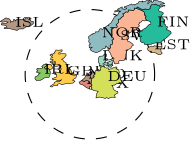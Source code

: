 <?xml version="1.0"?>
<!DOCTYPE ipe SYSTEM "ipe.dtd">
<ipe version="70212" creator="Ipe 7.2.12">
<info created="D:20100318161905" modified="D:20191031142632"/>
<ipestyle name="basic">
<symbol name="arrow/arc(spx)">
<path stroke="sym-stroke" fill="sym-stroke" pen="sym-pen">
0 0 m
-1 0.333 l
-1 -0.333 l
h
</path>
</symbol>
<symbol name="arrow/farc(spx)">
<path stroke="sym-stroke" fill="white" pen="sym-pen">
0 0 m
-1 0.333 l
-1 -0.333 l
h
</path>
</symbol>
<symbol name="mark/circle(sx)" transformations="translations">
<path fill="sym-stroke">
0.6 0 0 0.6 0 0 e
0.4 0 0 0.4 0 0 e
</path>
</symbol>
<symbol name="mark/disk(sx)" transformations="translations">
<path fill="sym-stroke">
0.6 0 0 0.6 0 0 e
</path>
</symbol>
<symbol name="mark/fdisk(sfx)" transformations="translations">
<group>
<path fill="sym-stroke" fillrule="eofill">
0.6 0 0 0.6 0 0 e
0.4 0 0 0.4 0 0 e
</path>
<path fill="sym-fill">
0.4 0 0 0.4 0 0 e
</path>
</group>
</symbol>
<symbol name="mark/box(sx)" transformations="translations">
<path fill="sym-stroke" fillrule="eofill">
-0.6 -0.6 m
0.6 -0.6 l
0.6 0.6 l
-0.6 0.6 l
h
-0.4 -0.4 m
0.4 -0.4 l
0.4 0.4 l
-0.4 0.4 l
h
</path>
</symbol>
<symbol name="mark/square(sx)" transformations="translations">
<path fill="sym-stroke">
-0.6 -0.6 m
0.6 -0.6 l
0.6 0.6 l
-0.6 0.6 l
h
</path>
</symbol>
<symbol name="mark/fsquare(sfx)" transformations="translations">
<group>
<path fill="sym-stroke" fillrule="eofill">
-0.6 -0.6 m
0.6 -0.6 l
0.6 0.6 l
-0.6 0.6 l
h
-0.4 -0.4 m
0.4 -0.4 l
0.4 0.4 l
-0.4 0.4 l
h
</path>
<path fill="sym-fill">
-0.4 -0.4 m
0.4 -0.4 l
0.4 0.4 l
-0.4 0.4 l
h
</path>
</group>
</symbol>
<symbol name="mark/cross(sx)" transformations="translations">
<group>
<path fill="sym-stroke">
-0.43 -0.57 m
0.57 0.43 l
0.43 0.57 l
-0.57 -0.43 l
h
</path>
<path fill="sym-stroke">
-0.43 0.57 m
0.57 -0.43 l
0.43 -0.57 l
-0.57 0.43 l
h
</path>
</group>
</symbol>
<symbol name="arrow/fnormal(spx)">
<path stroke="sym-stroke" fill="white" pen="sym-pen">
0 0 m
-1 0.333 l
-1 -0.333 l
h
</path>
</symbol>
<symbol name="arrow/pointed(spx)">
<path stroke="sym-stroke" fill="sym-stroke" pen="sym-pen">
0 0 m
-1 0.333 l
-0.8 0 l
-1 -0.333 l
h
</path>
</symbol>
<symbol name="arrow/fpointed(spx)">
<path stroke="sym-stroke" fill="white" pen="sym-pen">
0 0 m
-1 0.333 l
-0.8 0 l
-1 -0.333 l
h
</path>
</symbol>
<symbol name="arrow/linear(spx)">
<path stroke="sym-stroke" pen="sym-pen">
-1 0.333 m
0 0 l
-1 -0.333 l
</path>
</symbol>
<symbol name="arrow/fdouble(spx)">
<path stroke="sym-stroke" fill="white" pen="sym-pen">
0 0 m
-1 0.333 l
-1 -0.333 l
h
-1 0 m
-2 0.333 l
-2 -0.333 l
h
</path>
</symbol>
<symbol name="arrow/double(spx)">
<path stroke="sym-stroke" fill="sym-stroke" pen="sym-pen">
0 0 m
-1 0.333 l
-1 -0.333 l
h
-1 0 m
-2 0.333 l
-2 -0.333 l
h
</path>
</symbol>
<pen name="heavier" value="0.8"/>
<pen name="fat" value="1.2"/>
<pen name="ultrafat" value="2"/>
<symbolsize name="large" value="5"/>
<symbolsize name="small" value="2"/>
<symbolsize name="tiny" value="1.1"/>
<arrowsize name="large" value="10"/>
<arrowsize name="small" value="5"/>
<arrowsize name="tiny" value="3"/>
<color name="red" value="1 0 0"/>
<color name="green" value="0 1 0"/>
<color name="blue" value="0 0 1"/>
<color name="yellow" value="1 1 0"/>
<color name="orange" value="1 0.647 0"/>
<color name="gold" value="1 0.843 0"/>
<color name="purple" value="0.627 0.125 0.941"/>
<color name="gray" value="0.745"/>
<color name="brown" value="0.647 0.165 0.165"/>
<color name="navy" value="0 0 0.502"/>
<color name="pink" value="1 0.753 0.796"/>
<color name="seagreen" value="0.18 0.545 0.341"/>
<color name="turquoise" value="0.251 0.878 0.816"/>
<color name="violet" value="0.933 0.51 0.933"/>
<color name="darkblue" value="0 0 0.545"/>
<color name="darkcyan" value="0 0.545 0.545"/>
<color name="darkgray" value="0.663"/>
<color name="darkgreen" value="0 0.392 0"/>
<color name="darkmagenta" value="0.545 0 0.545"/>
<color name="darkorange" value="1 0.549 0"/>
<color name="darkred" value="0.545 0 0"/>
<color name="lightblue" value="0.678 0.847 0.902"/>
<color name="lightcyan" value="0.878 1 1"/>
<color name="lightgray" value="0.827"/>
<color name="lightgreen" value="0.565 0.933 0.565"/>
<color name="lightyellow" value="1 1 0.878"/>
<dashstyle name="dashed" value="[4] 0"/>
<dashstyle name="dotted" value="[1 3] 0"/>
<dashstyle name="dash dotted" value="[4 2 1 2] 0"/>
<dashstyle name="dash dot dotted" value="[4 2 1 2 1 2] 0"/>
<textsize name="large" value="\large"/>
<textsize name="Large" value="\Large"/>
<textsize name="LARGE" value="\LARGE"/>
<textsize name="huge" value="\huge"/>
<textsize name="Huge" value="\Huge"/>
<textsize name="small" value="\small"/>
<textsize name="footnote" value="\footnotesize"/>
<textsize name="tiny" value="\tiny"/>
<textstyle name="center" begin="\begin{center}" end="\end{center}"/>
<textstyle name="itemize" begin="\begin{itemize}" end="\end{itemize}"/>
<textstyle name="item" begin="\begin{itemize}\item{}" end="\end{itemize}"/>
<gridsize name="4 pts" value="4"/>
<gridsize name="8 pts (~3 mm)" value="8"/>
<gridsize name="16 pts (~6 mm)" value="16"/>
<gridsize name="32 pts (~12 mm)" value="32"/>
<gridsize name="10 pts (~3.5 mm)" value="10"/>
<gridsize name="20 pts (~7 mm)" value="20"/>
<gridsize name="14 pts (~5 mm)" value="14"/>
<gridsize name="28 pts (~10 mm)" value="28"/>
<gridsize name="56 pts (~20 mm)" value="56"/>
<anglesize name="90 deg" value="90"/>
<anglesize name="60 deg" value="60"/>
<anglesize name="45 deg" value="45"/>
<anglesize name="30 deg" value="30"/>
<anglesize name="22.5 deg" value="22.5"/>
<tiling name="falling" angle="-60" step="4" width="1"/>
<tiling name="rising" angle="30" step="4" width="1"/>
</ipestyle>
<page>
<layer name="alpha"/>
<view layers="alpha" active="alpha"/>
<path layer="alpha" matrix="0.438581 0 0 0.438581 160.636 287.589" stroke="black" dash="dashed">
53.1367 0 0 53.1367 300.11 498.709 e
</path>
<group>
<path stroke="black" fill="0.867 0.529 0.475" pen="0.2">
288.371 503.456 m
289.254 504.049 l
290.284 503.749 l
290.756 504.049 l
291.571 504.049 l
291.829 503.706 l
292.344 503.534 l
292.258 502.976 l
292.687 502.89 l
293.074 502.418 l
292.644 501.989 l
292.172 501.817 l
292.216 500.99 l
290.91 501.57 l
289.967 502.368 l
288.734 502.803 l
h
</path>
<text transformations="translations" pos="290.75 502.857" stroke="black" type="label" valign="baseline" size="tiny">BEL</text>
</group>
<group>
<path stroke="black" fill="0.996 0.965 0.608" pen="0.2">
292.644 501.989 m
292.988 501.56 l
292.941 500.917 l
292.216 500.99 l
292.172 501.817 l
h
</path>
<text transformations="translations" pos="292.536 501.462" stroke="black" type="label" valign="baseline" size="tiny">LUX</text>
</group>
<group>
<path stroke="black" fill="0.706 0.592 0.506" pen="0.2">
289.254 504.049 m
290.284 504.908 l
290.928 505.852 l
291.142 506.839 l
291.4 506.753 l
291.528 505.637 l
292.172 505.938 l
291.829 506.109 l
291.829 506.667 l
292.215 507.054 l
293.159 507.182 l
294.104 506.968 l
294.147 506.367 l
293.503 505.766 l
293.889 505.465 l
293.503 505.036 l
292.687 504.693 l
292.902 504.049 l
292.687 502.89 l
292.258 502.976 l
292.344 503.534 l
291.829 503.706 l
291.571 504.049 l
290.756 504.049 l
290.284 503.749 l
h
</path>
<text matrix="1 0 0 1 -0.557986 -0.128766" transformations="translations" pos="291.978 504.921" stroke="black" type="label" valign="baseline" size="tiny">NLD</text>
</group>
<group>
<path stroke="black" fill="1 0.8 0.302" pen="0.2">
286.904 503.784 m
286.131 503.14 l
284.028 503.011 l
282.612 502.711 l
281.882 502.711 l
281.41 502.968 l
280.723 502.754 l
280.552 502.196 l
279.865 502.281 l
279.092 502.153 l
278.62 501.723 l
277.933 501.938 l
278.277 502.239 l
279.393 502.925 l
279.436 503.355 l
280.037 503.698 l
281.281 503.698 l
282.14 504.385 l
281.195 503.998 l
280.637 503.998 l
279.779 504.513 l
279.006 504.342 l
278.706 504.728 l
280.251 505.372 l
280.294 506.273 l
279.564 506.23 l
279.951 506.66 l
279.65 507.089 l
280.037 507.175 l
280.68 506.917 l
281.582 507.003 l
281.71 507.818 l
282.054 508.291 l
281.539 508.248 l
281.067 508.891 l
281.839 509.492 l
281.195 509.492 l
280.122 509.063 l
279.35 509.407 l
279.994 510.222 l
279.779 510.952 l
279.307 510.952 l
279.607 510.222 l
279.135 510.394 l
278.878 510.007 l
278.537 510.06 l
278.881 510.876 l
278.065 510.447 l
277.851 510.79 l
279.052 511.391 l
278.967 511.648 l
278.151 511.563 l
278.194 512.249 l
278.709 512.249 l
278.838 512.421 l
277.851 513.237 l
278.409 513.623 l
278.795 513.022 l
279.01 513.88 l
279.696 513.966 l
279.482 514.267 l
279.868 514.653 l
280.04 515.082 l
280.812 514.953 l
282.272 515.125 l
282.229 514.567 l
281.027 514.009 l
281.113 513.537 l
281.885 513.752 l
283.559 513.666 l
283.731 513.151 l
282.83 512.078 l
282.057 511.691 l
282.572 511.434 l
282.744 511.047 l
283.688 510.404 l
283.86 509.331 l
284.16 508.901 l
284.761 508.816 l
285.62 507.356 l
285.791 506.627 l
285.362 506.326 l
285.791 506.197 l
286.049 506.455 l
286.907 506.369 l
287.508 505.811 l
287.165 504.995 l
286.306 504.523 l
286.049 504.094 l
286.564 504.051 l
h
</path>
<path stroke="black" fill="1 0.8 0.302" pen="0.2">
277.207 509.846 m
276.305 509.116 l
275.79 508.687 l
276.434 508.086 l
276.992 508.601 l
277.636 508.086 l
278.28 508.086 l
278.881 508.601 l
278.494 509.459 l
278.151 509.846 l
h
</path>
<text transformations="translations" pos="283.831 505.87" stroke="black" type="label" valign="baseline" size="tiny">GBR</text>
</group>
<group>
<path stroke="black" fill="0.533 0.78 0.396" pen="0.2">
277.636 508.086 m
278.022 507.185 l
277.894 506.069 l
277.507 505.167 l
275.962 505.038 l
274.546 504.18 l
273 504.094 l
272.485 504.695 l
272.528 505.339 l
273.558 505.854 l
273.859 506.498 l
274.46 506.798 l
273.73 506.798 l
272.958 507.142 l
273.558 507.614 l
273.086 508 l
273.301 508.472 l
274.288 508.429 l
275.061 508.472 l
275.361 508.816 l
274.889 509.116 l
275.705 509.846 l
276.563 510.103 l
277.207 509.846 l
276.305 509.116 l
275.79 508.687 l
276.434 508.086 l
276.992 508.601 l
h
</path>
<text transformations="translations" pos="275.629 506.539" stroke="black" type="label" valign="baseline" size="tiny">IRL</text>
</group>
<group>
<path stroke="black" fill="0.706 0.592 0.506" pen="0.2">
271.83 524.498 m
270.49 523.437 l
269.263 523.382 l
268.203 522.656 l
266.863 522.656 l
266.026 522.098 l
263.125 522.824 l
261.339 522.824 l
261.563 523.158 l
262.455 523.214 l
262.009 523.94 l
260.391 524.107 l
260.335 524.498 l
262.065 524.609 l
262.846 525.111 l
261.842 525.223 l
260.67 525.055 l
260 525.334 l
262.009 526.618 l
263.125 526.339 l
263.683 525.781 l
263.627 525 l
264.129 525.39 l
264.632 525.223 l
264.687 525.948 l
265.078 526.06 l
265.58 525.446 l
265.692 525.948 l
266.473 526.116 l
267.366 526.116 l
269.04 526.171 l
269.095 526.674 l
269.877 526.562 l
270.1 526.116 l
271.16 526.395 l
270.546 526.004 l
271.048 525.502 l
271.997 525.223 l
h
</path>
<text transformations="translations" pos="265.306 523.446" stroke="black" type="label" valign="baseline" size="tiny">ISL</text>
</group>
<group>
<path stroke="black" fill="0.831 0.878 0.353" pen="0.2">
294.104 506.968 m
294.189 507.605 l
295.18 507.605 l
295.543 507.407 l
295.84 507.836 l
296.236 507.836 l
295.906 508.496 l
296.369 508.827 l
295.939 509.091 l
295.675 509.421 l
296.302 509.421 l
296.567 509.223 l
297.491 509.223 l
297.59 508.761 l
298.35 508.529 l
298.878 508.661 l
298.878 508.133 l
299.241 507.935 l
299.505 508.232 l
300.132 508.298 l
300.595 508.661 l
301.156 508.661 l
301.453 508.926 l
301.948 508.926 l
302.047 508.529 l
301.618 508.298 l
302.047 508.166 l
302.642 507.869 l
302.873 506.945 l
302.576 506.35 l
303.236 505.789 l
303.071 505.492 l
303.368 504.997 l
303.335 504.27 l
303.698 504.006 l
303.731 503.445 l
303.566 503.016 l
303.038 503.346 l
302.774 503.313 l
302.378 502.95 l
301.816 502.917 l
301.222 502.421 l
300.76 502.421 l
300.132 502.289 l
300.595 501.728 l
300.628 501.2 l
300.958 500.704 l
301.75 500.209 l
302.246 500.143 l
302.381 499.624 l
301.566 499.152 l
301.051 498.809 l
301.437 497.95 l
300.536 498.079 l
299.72 497.993 l
298.991 497.564 l
298.261 497.95 l
297.832 497.607 l
297.145 497.822 l
295.729 498.122 l
294.464 497.798 l
294.609 499.176 l
295.262 500.192 l
293.594 500.482 l
292.941 500.917 l
292.988 501.56 l
292.644 501.989 l
293.074 502.418 l
292.687 502.89 l
292.902 504.049 l
292.687 504.693 l
293.503 505.036 l
293.889 505.465 l
293.503 505.766 l
294.147 506.367 l
h
</path>
<text transformations="translations" pos="298.506 503.861" stroke="black" type="label" valign="baseline" size="tiny">DEU</text>
</group>
<group>
<path stroke="black" fill="0.62 0.839 0.773" pen="0.2">
295.675 509.421 m
295.875 510.054 l
295.38 510.483 l
295.247 511.77 l
295.677 512.794 l
296.931 512.893 l
297.427 513.52 l
298.153 513.619 l
298.285 512.959 l
297.856 512.464 l
297.955 511.903 l
298.648 511.87 l
298.45 511.341 l
297.922 511.308 l
297.823 510.846 l
297.427 510.516 l
297.922 510.516 l
298.582 510.351 l
298.648 509.657 l
298.384 509.195 l
298.285 509.591 l
297.856 509.624 l
297.427 509.922 l
297.328 510.186 l
296.964 510.153 l
297.03 509.756 l
297.491 509.223 l
296.567 509.223 l
296.302 509.421 l
h
</path>
<path stroke="black" fill="0.62 0.839 0.773" pen="0.2">
300.299 511.341 m
300.629 511.077 l
300.497 510.516 l
300.134 510.285 l
300.464 510.054 l
300.398 509.855 l
299.936 509.855 l
300.563 509.459 l
300.101 509.36 l
299.903 508.832 l
299.176 508.931 l
298.78 509.195 l
298.879 509.558 l
299.309 509.327 l
299.672 509.492 l
299.672 509.822 l
299.011 509.822 l
298.912 510.219 l
298.549 510.681 l
299.044 510.747 l
299.309 511.011 l
299.705 511.044 l
h
</path>
<text transformations="translations" pos="296.553 511.338" stroke="black" type="label" valign="baseline" size="tiny">DNK</text>
</group>
<group>
<path stroke="black" fill="0.835 0.725 0.541" pen="0.2">
317.848 513.491 m
318.343 513.953 l
317.848 514.416 l
317.881 514.878 l
317.683 515.34 l
318.145 515.868 l
318.244 516.463 l
317.122 516.331 l
315.405 516.595 l
315.306 516.364 l
314.348 516.463 l
313.49 516.066 l
312.962 515.736 l
313.127 515.043 l
313.853 514.482 l
314.282 514.68 l
314.48 514.581 l
314.282 514.052 l
315.207 514.251 l
316.131 513.92 l
316.924 513.392 l
h
</path>
<text transformations="translations" pos="315.358 515.356" stroke="black" type="label" valign="baseline" size="tiny">EST</text>
</group>
<group>
<path stroke="black" fill="0.98 0.714 0.58" pen="0.2">
301.002 510.211 m
301.596 510.045 l
302.785 510.31 l
302.521 510.706 l
302.851 511.201 l
304.601 511.333 l
305.03 512.225 l
305.261 513.743 l
305.492 514.668 l
305.162 514.965 l
306.251 515.295 l
306.978 515.724 l
307.374 516.418 l
307.968 516.814 l
307.539 517.342 l
306.582 518.003 l
305.855 518.201 l
305.624 519.488 l
306.02 520.281 l
305.855 520.776 l
306.384 520.809 l
306.384 521.304 l
306.813 521.304 l
307.572 521.833 l
308.1 522.361 l
309.355 522.823 l
309.652 523.318 l
310.147 523.748 l
309.718 524.243 l
310.147 524.639 l
310.147 525.035 l
310.61 525.068 l
311.138 525.662 l
311.897 525.53 l
312.855 525.696 l
312.294 526.29 l
312.161 526.653 l
312.558 527.214 l
311.996 527.577 l
312.062 527.941 l
311.864 528.073 l
311.831 528.733 l
311.105 529.228 l
308.959 530.087 l
308.199 530.186 l
308.332 529.856 l
308.034 529.294 l
307.242 529.393 l
306.152 529.492 l
305.987 528.7 l
305.228 528.799 l
304.436 528.106 l
304.006 528.106 l
304.336 527.644 l
304.303 527.28 l
303.445 526.719 l
303.379 526.29 l
302.454 526.125 l
302.488 524.936 l
301.662 524.111 l
302.091 523.648 l
302.025 523.285 l
301.695 523.021 l
301.035 523.186 l
299.912 522.427 l
299.978 521.205 l
300.209 520.479 l
300.011 519.918 l
300.176 519.554 l
300.771 519.323 l
300.771 518.861 l
300.143 518.63 l
300.473 517.97 l
300.308 517.177 l
299.681 516.979 l
299.483 516.55 l
299.648 515.989 l
299.351 515.361 l
299.021 515.79 l
298.658 515.559 l
299.087 514.701 l
299.582 513.941 l
300.143 512.588 l
301.002 512.027 l
300.54 511.63 l
301.002 510.739 l
h
</path>
<text transformations="translations" pos="303.193 518.592" stroke="black" type="label" valign="baseline" size="tiny">SWE</text>
</group>
<group>
<path stroke="black" fill="0.145 0.737 0.612" pen="0.2">
312.855 525.696 m
314.142 525.233 l
314.209 524.342 l
313.614 524.276 l
312.459 523.054 l
311.204 522.295 l
311.105 521.833 l
310.313 521.833 l
309.883 521.04 l
310.313 519.984 l
310.379 518.267 l
310.94 517.771 l
311.831 517.606 l
311.831 517.144 l
312.789 517.012 l
314.308 517.078 l
314.638 517.375 l
316.09 517.639 l
317.741 517.771 l
318.534 518.531 l
319.986 519.587 l
321.538 521.106 l
321.34 521.733 l
319.689 522.559 l
320.218 523.087 l
320.119 523.483 l
319.491 523.715 l
319.491 524.144 l
318.93 524.408 l
318.798 525.464 l
319.293 525.696 l
317.873 527.214 l
318.633 528.007 l
318.633 528.502 l
318.038 528.799 l
317.279 528.931 l
316.916 529.592 l
317.675 530.549 l
317.246 531.077 l
316.52 531.242 l
315.925 531.606 l
315.298 531.374 l
314.44 531.374 l
313.977 530.648 l
313.911 529.955 l
313.185 529.558 l
312.128 529.856 l
311.468 529.658 l
310.577 529.856 l
309.388 530.582 l
308.959 530.087 l
311.105 529.228 l
311.831 528.733 l
311.864 528.073 l
312.062 527.941 l
311.996 527.577 l
312.558 527.214 l
312.161 526.653 l
312.294 526.29 l
h
</path>
<text transformations="translations" pos="316.362 523.558" stroke="black" type="label" valign="baseline" size="tiny">FIN</text>
</group>
<group>
<path stroke="black" fill="0.561 0.737 0.757" pen="0.2">
299.021 515.79 m
298.459 516.055 l
298.261 516.451 l
297.865 516.451 l
298.063 515.989 l
297.667 515.625 l
297.139 515.625 l
295.851 514.602 l
294.53 514.074 l
293.078 514.635 l
292.351 515.163 l
292.417 515.526 l
293.144 515.989 l
292.582 516.121 l
292.054 515.79 l
291.955 516.88 l
292.516 517.276 l
292.021 517.606 l
291.823 518.267 l
292.021 518.828 l
291.823 519.224 l
291.823 519.918 l
293.045 520.809 l
293.375 520.677 l
293.309 520.974 l
294.134 521.139 l
294.266 521.601 l
295.224 521.568 l
295.851 522.625 l
296.28 522.757 l
296.743 522.427 l
297.304 522.922 l
298.658 523.913 l
299.087 523.781 l
298.955 524.21 l
299.78 524.705 l
300.804 526.356 l
301.101 527.049 l
301.992 527.478 l
302.62 528.172 l
302.686 528.601 l
303.445 529.063 l
302.157 528.931 l
301.167 528.7 l
301.266 529.162 l
302.917 529.393 l
302.19 529.525 l
302.388 529.856 l
303.94 530.582 l
303.775 529.823 l
304.237 529.889 l
304.667 529.625 l
305.525 529.889 l
305.525 530.186 l
304.568 530.186 l
304.733 530.681 l
305.855 530.978 l
307.209 531.639 l
307.605 531.242 l
308.199 531.506 l
308.398 531.209 l
309.157 531.771 l
309.718 531.969 l
309.817 532.398 l
311.336 532.695 l
311.105 532.332 l
311.996 532.497 l
312.558 532.827 l
314.043 532.959 l
313.185 532.266 l
313.086 531.573 l
313.515 532.035 l
314.506 532.827 l
314.605 532.134 l
315.199 532.563 l
315.034 532.794 l
315.628 532.959 l
316.52 532.794 l
318.071 532.365 l
319.194 531.804 l
318.435 531.606 l
317.675 531.606 l
317.939 531.143 l
318.567 531.242 l
319.26 531.176 l
319.26 530.879 l
318.567 530.879 l
318.336 530.582 l
317.675 530.549 l
317.246 531.077 l
316.52 531.242 l
315.925 531.606 l
315.298 531.374 l
314.44 531.374 l
313.977 530.648 l
313.911 529.955 l
313.185 529.558 l
312.128 529.856 l
311.468 529.658 l
310.577 529.856 l
309.388 530.582 l
308.959 530.087 l
308.199 530.186 l
308.332 529.856 l
308.034 529.294 l
307.242 529.393 l
306.152 529.492 l
305.987 528.7 l
305.228 528.799 l
304.436 528.106 l
304.006 528.106 l
304.336 527.644 l
304.303 527.28 l
303.445 526.719 l
303.379 526.29 l
302.454 526.125 l
302.488 524.936 l
301.662 524.111 l
302.091 523.648 l
302.025 523.285 l
301.695 523.021 l
301.035 523.186 l
299.912 522.427 l
299.978 521.205 l
300.209 520.479 l
300.011 519.918 l
300.176 519.554 l
300.771 519.323 l
300.771 518.861 l
300.143 518.63 l
300.473 517.97 l
300.308 517.177 l
299.681 516.979 l
299.483 516.55 l
299.648 515.989 l
299.351 515.361 l
h
</path>
<text transformations="translations" pos="296.442 519.652" stroke="black" type="label" valign="baseline" size="tiny">NOR</text>
</group>
</page>
</ipe>

